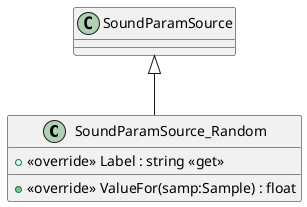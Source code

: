 @startuml
class SoundParamSource_Random {
    + <<override>> Label : string <<get>>
    + <<override>> ValueFor(samp:Sample) : float
}
SoundParamSource <|-- SoundParamSource_Random
@enduml
